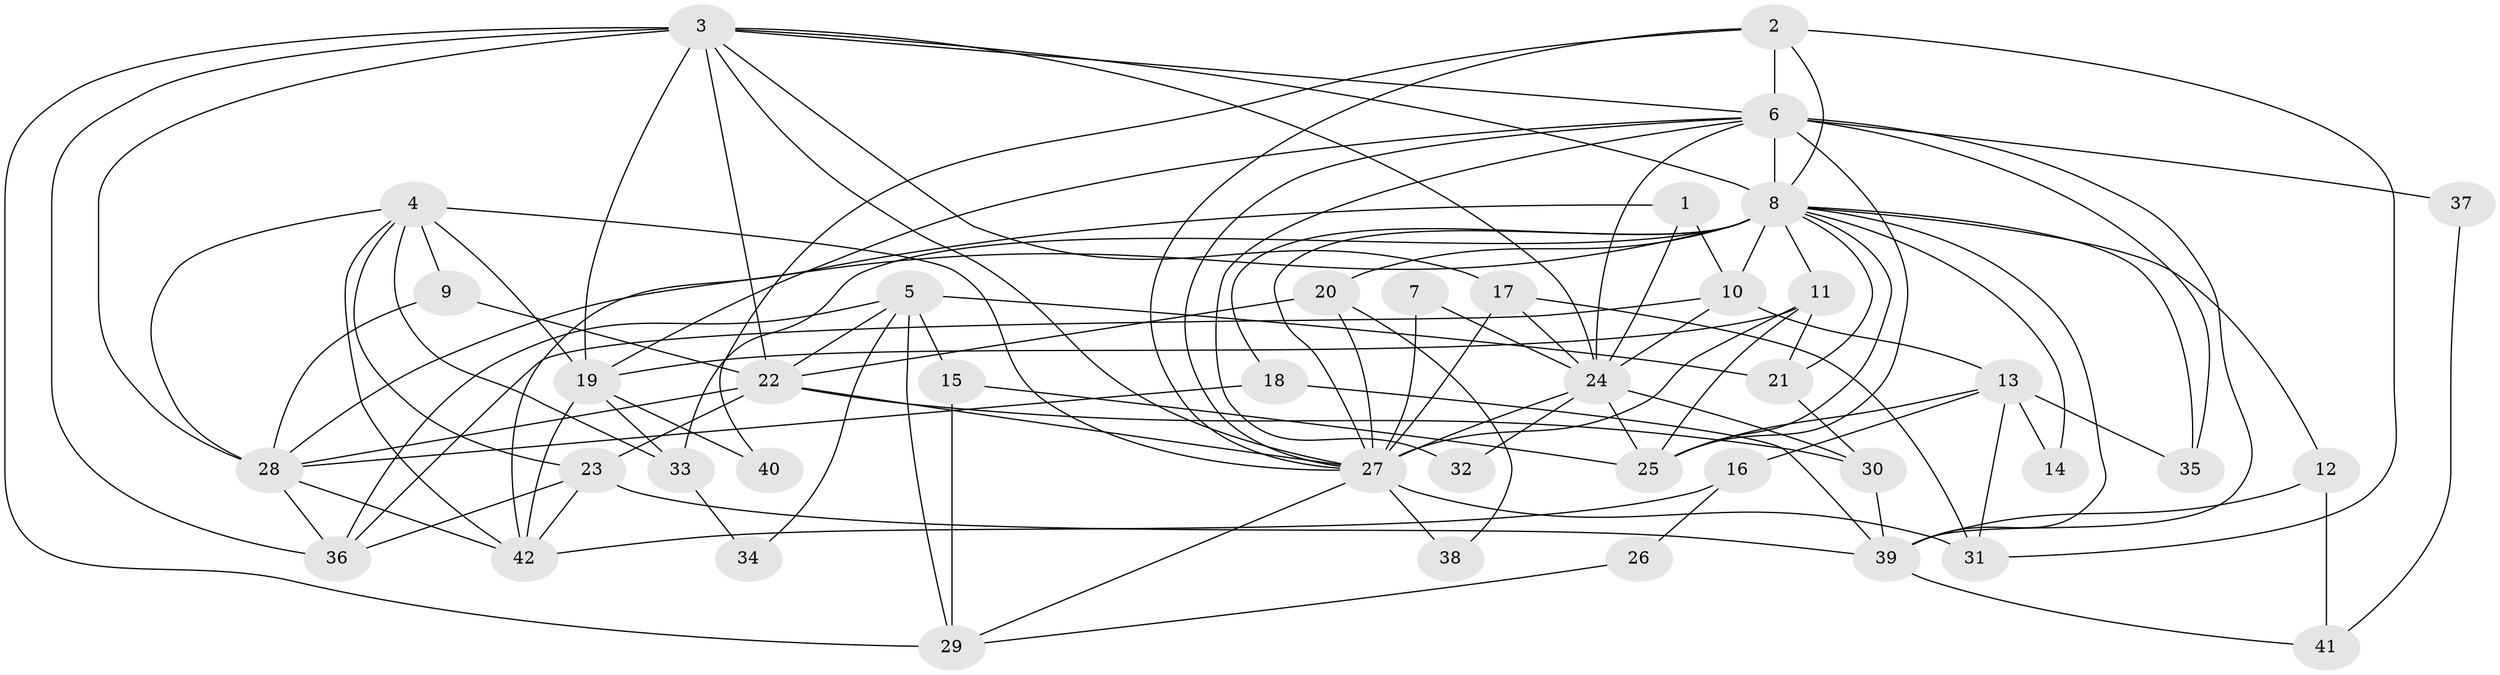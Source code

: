 // original degree distribution, {2: 0.17857142857142858, 5: 0.09523809523809523, 6: 0.05952380952380952, 4: 0.32142857142857145, 3: 0.23809523809523808, 7: 0.047619047619047616, 8: 0.05952380952380952}
// Generated by graph-tools (version 1.1) at 2025/51/03/04/25 22:51:20]
// undirected, 42 vertices, 108 edges
graph export_dot {
  node [color=gray90,style=filled];
  1;
  2;
  3;
  4;
  5;
  6;
  7;
  8;
  9;
  10;
  11;
  12;
  13;
  14;
  15;
  16;
  17;
  18;
  19;
  20;
  21;
  22;
  23;
  24;
  25;
  26;
  27;
  28;
  29;
  30;
  31;
  32;
  33;
  34;
  35;
  36;
  37;
  38;
  39;
  40;
  41;
  42;
  1 -- 10 [weight=1.0];
  1 -- 24 [weight=2.0];
  1 -- 42 [weight=1.0];
  2 -- 6 [weight=1.0];
  2 -- 8 [weight=1.0];
  2 -- 27 [weight=1.0];
  2 -- 31 [weight=1.0];
  2 -- 40 [weight=1.0];
  3 -- 6 [weight=1.0];
  3 -- 8 [weight=1.0];
  3 -- 17 [weight=1.0];
  3 -- 19 [weight=1.0];
  3 -- 22 [weight=2.0];
  3 -- 24 [weight=1.0];
  3 -- 27 [weight=1.0];
  3 -- 28 [weight=2.0];
  3 -- 29 [weight=1.0];
  3 -- 36 [weight=1.0];
  4 -- 9 [weight=2.0];
  4 -- 19 [weight=1.0];
  4 -- 23 [weight=1.0];
  4 -- 27 [weight=1.0];
  4 -- 28 [weight=1.0];
  4 -- 33 [weight=1.0];
  4 -- 42 [weight=1.0];
  5 -- 15 [weight=1.0];
  5 -- 21 [weight=1.0];
  5 -- 22 [weight=1.0];
  5 -- 29 [weight=1.0];
  5 -- 34 [weight=1.0];
  5 -- 36 [weight=1.0];
  6 -- 8 [weight=3.0];
  6 -- 19 [weight=1.0];
  6 -- 24 [weight=1.0];
  6 -- 25 [weight=3.0];
  6 -- 27 [weight=1.0];
  6 -- 32 [weight=1.0];
  6 -- 35 [weight=1.0];
  6 -- 37 [weight=1.0];
  6 -- 39 [weight=1.0];
  7 -- 24 [weight=1.0];
  7 -- 27 [weight=1.0];
  8 -- 10 [weight=1.0];
  8 -- 11 [weight=1.0];
  8 -- 12 [weight=1.0];
  8 -- 14 [weight=1.0];
  8 -- 18 [weight=1.0];
  8 -- 20 [weight=1.0];
  8 -- 21 [weight=1.0];
  8 -- 25 [weight=1.0];
  8 -- 27 [weight=1.0];
  8 -- 28 [weight=1.0];
  8 -- 33 [weight=2.0];
  8 -- 35 [weight=1.0];
  8 -- 39 [weight=1.0];
  9 -- 22 [weight=1.0];
  9 -- 28 [weight=1.0];
  10 -- 13 [weight=1.0];
  10 -- 24 [weight=1.0];
  10 -- 36 [weight=1.0];
  11 -- 19 [weight=1.0];
  11 -- 21 [weight=1.0];
  11 -- 25 [weight=1.0];
  11 -- 27 [weight=1.0];
  12 -- 39 [weight=1.0];
  12 -- 41 [weight=1.0];
  13 -- 14 [weight=1.0];
  13 -- 16 [weight=2.0];
  13 -- 25 [weight=2.0];
  13 -- 31 [weight=1.0];
  13 -- 35 [weight=1.0];
  15 -- 25 [weight=1.0];
  15 -- 29 [weight=1.0];
  16 -- 26 [weight=1.0];
  16 -- 42 [weight=1.0];
  17 -- 24 [weight=1.0];
  17 -- 27 [weight=1.0];
  17 -- 31 [weight=1.0];
  18 -- 28 [weight=1.0];
  18 -- 39 [weight=1.0];
  19 -- 33 [weight=1.0];
  19 -- 40 [weight=1.0];
  19 -- 42 [weight=2.0];
  20 -- 22 [weight=1.0];
  20 -- 27 [weight=2.0];
  20 -- 38 [weight=1.0];
  21 -- 30 [weight=1.0];
  22 -- 23 [weight=1.0];
  22 -- 27 [weight=1.0];
  22 -- 28 [weight=1.0];
  22 -- 30 [weight=1.0];
  23 -- 36 [weight=1.0];
  23 -- 39 [weight=1.0];
  23 -- 42 [weight=1.0];
  24 -- 25 [weight=1.0];
  24 -- 27 [weight=1.0];
  24 -- 30 [weight=1.0];
  24 -- 32 [weight=1.0];
  26 -- 29 [weight=1.0];
  27 -- 29 [weight=1.0];
  27 -- 31 [weight=2.0];
  27 -- 38 [weight=1.0];
  28 -- 36 [weight=1.0];
  28 -- 42 [weight=1.0];
  30 -- 39 [weight=1.0];
  33 -- 34 [weight=1.0];
  37 -- 41 [weight=1.0];
  39 -- 41 [weight=1.0];
}
